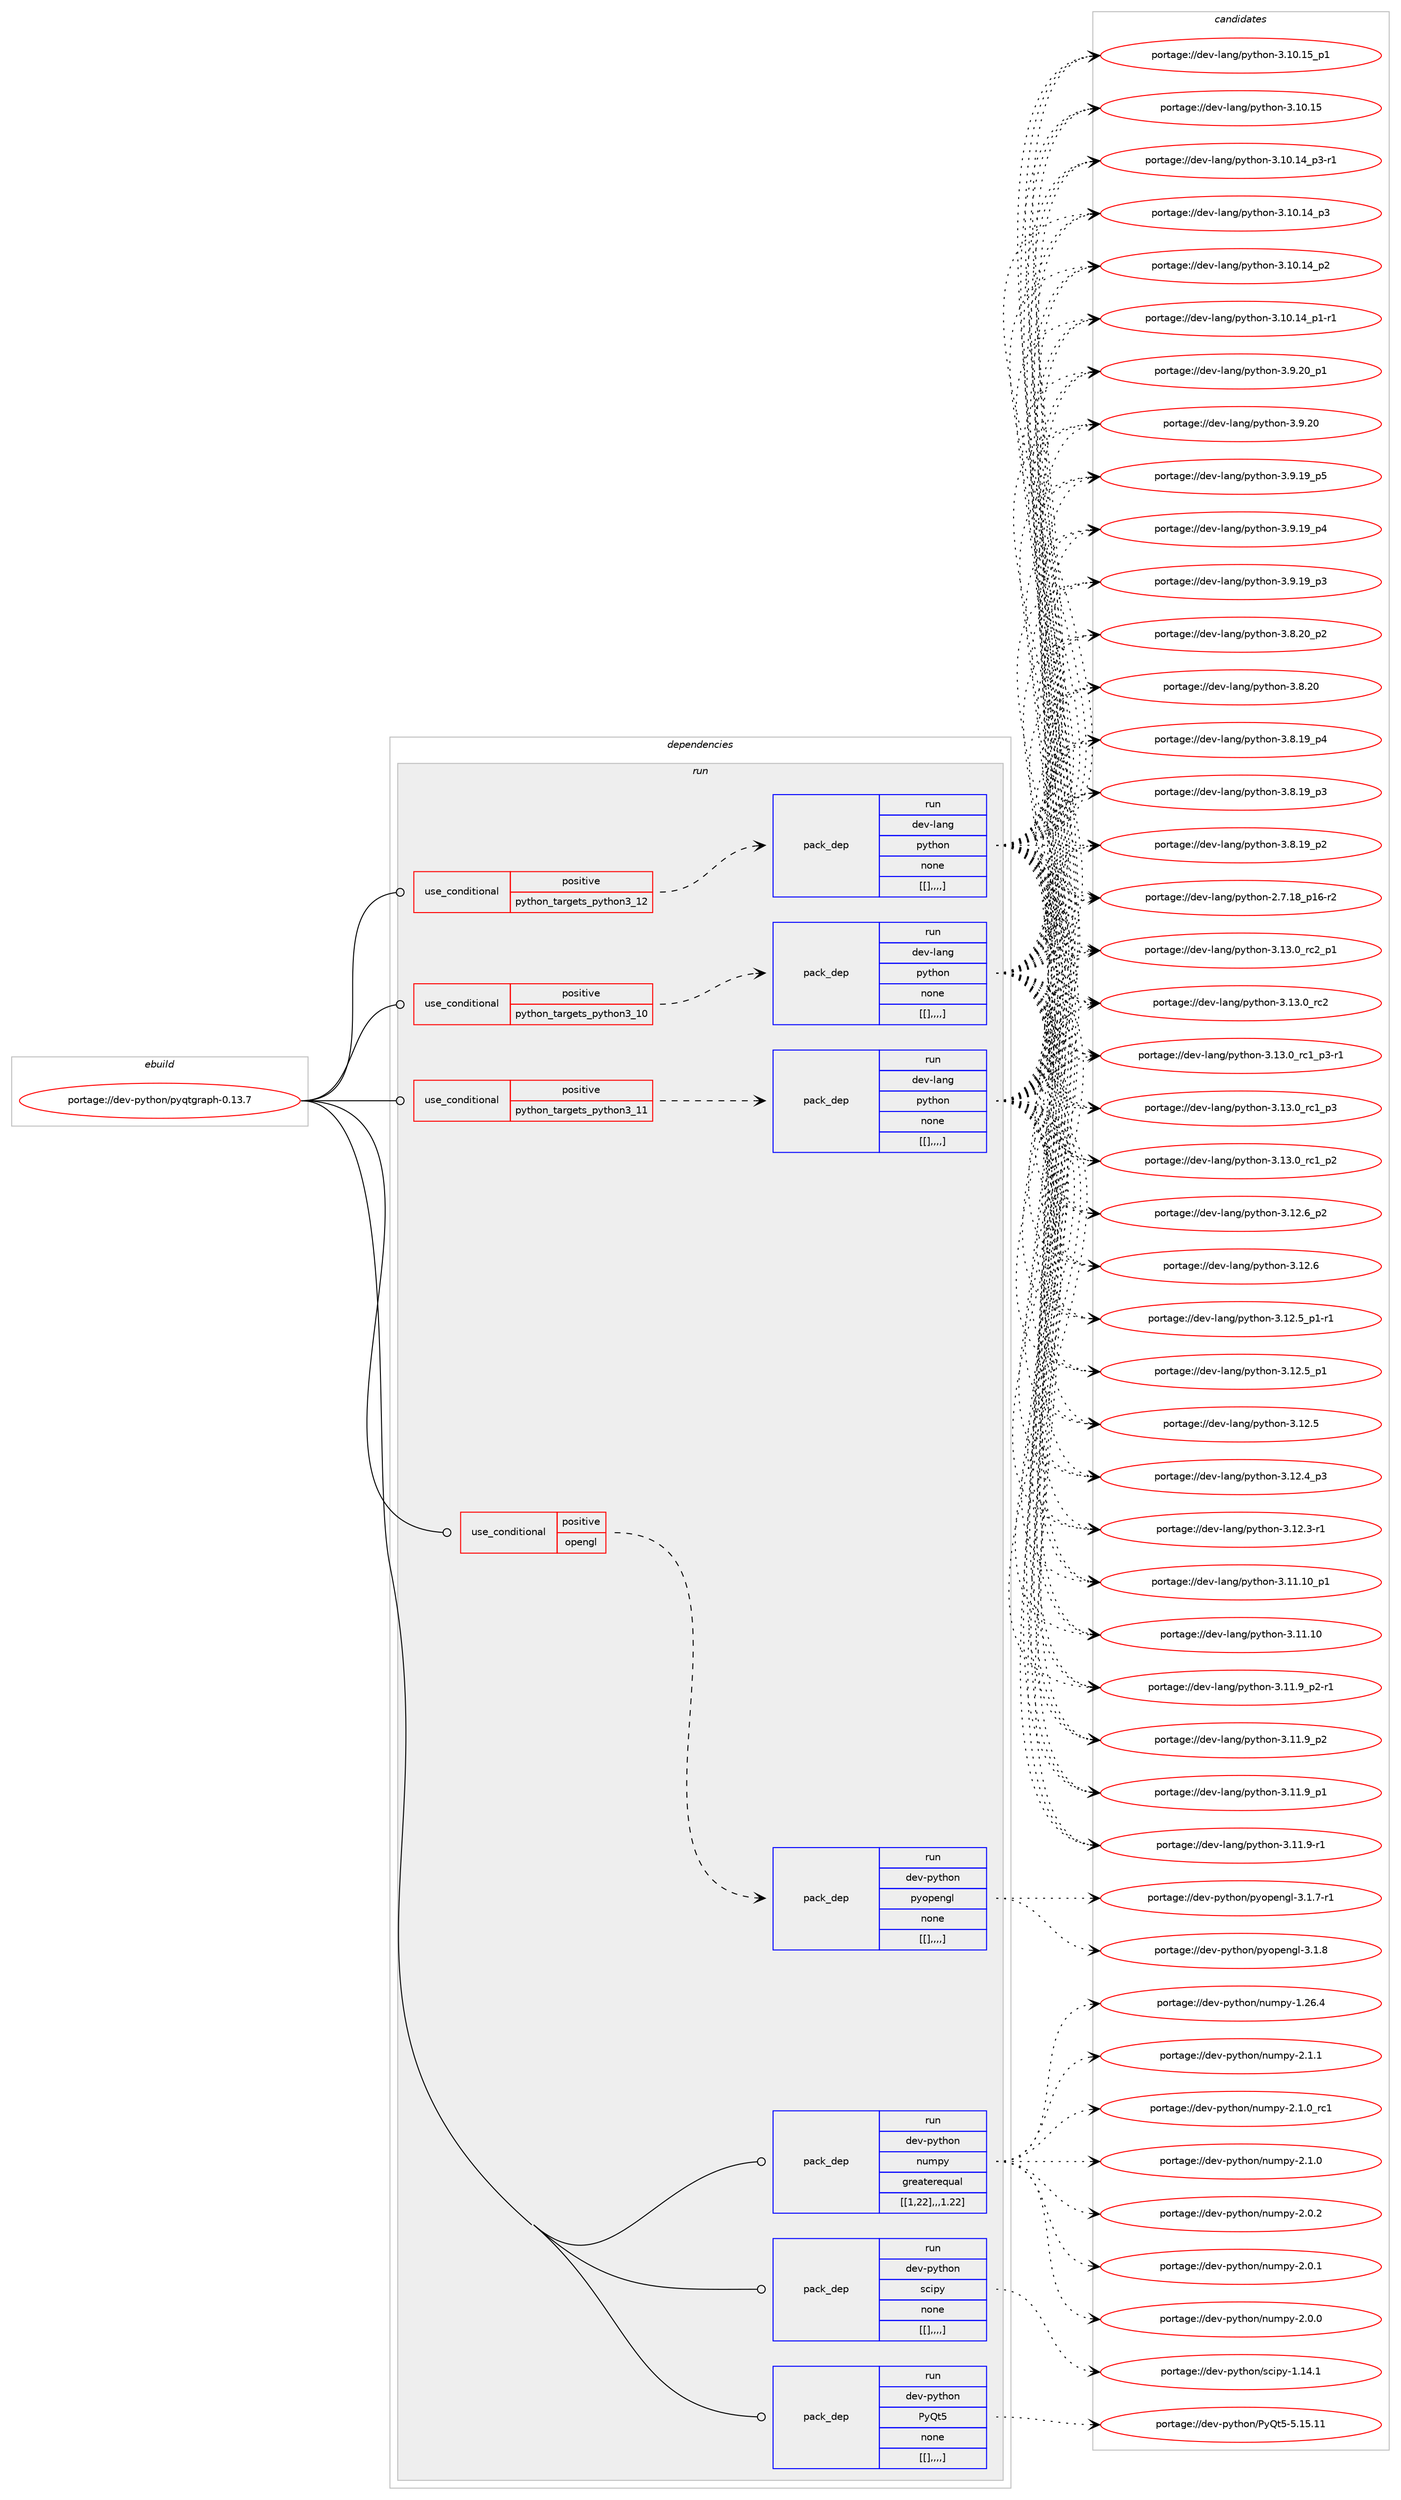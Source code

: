 digraph prolog {

# *************
# Graph options
# *************

newrank=true;
concentrate=true;
compound=true;
graph [rankdir=LR,fontname=Helvetica,fontsize=10,ranksep=1.5];#, ranksep=2.5, nodesep=0.2];
edge  [arrowhead=vee];
node  [fontname=Helvetica,fontsize=10];

# **********
# The ebuild
# **********

subgraph cluster_leftcol {
color=gray;
label=<<i>ebuild</i>>;
id [label="portage://dev-python/pyqtgraph-0.13.7", color=red, width=4, href="../dev-python/pyqtgraph-0.13.7.svg"];
}

# ****************
# The dependencies
# ****************

subgraph cluster_midcol {
color=gray;
label=<<i>dependencies</i>>;
subgraph cluster_compile {
fillcolor="#eeeeee";
style=filled;
label=<<i>compile</i>>;
}
subgraph cluster_compileandrun {
fillcolor="#eeeeee";
style=filled;
label=<<i>compile and run</i>>;
}
subgraph cluster_run {
fillcolor="#eeeeee";
style=filled;
label=<<i>run</i>>;
subgraph cond39082 {
dependency160963 [label=<<TABLE BORDER="0" CELLBORDER="1" CELLSPACING="0" CELLPADDING="4"><TR><TD ROWSPAN="3" CELLPADDING="10">use_conditional</TD></TR><TR><TD>positive</TD></TR><TR><TD>opengl</TD></TR></TABLE>>, shape=none, color=red];
subgraph pack120633 {
dependency160964 [label=<<TABLE BORDER="0" CELLBORDER="1" CELLSPACING="0" CELLPADDING="4" WIDTH="220"><TR><TD ROWSPAN="6" CELLPADDING="30">pack_dep</TD></TR><TR><TD WIDTH="110">run</TD></TR><TR><TD>dev-python</TD></TR><TR><TD>pyopengl</TD></TR><TR><TD>none</TD></TR><TR><TD>[[],,,,]</TD></TR></TABLE>>, shape=none, color=blue];
}
dependency160963:e -> dependency160964:w [weight=20,style="dashed",arrowhead="vee"];
}
id:e -> dependency160963:w [weight=20,style="solid",arrowhead="odot"];
subgraph cond39083 {
dependency160965 [label=<<TABLE BORDER="0" CELLBORDER="1" CELLSPACING="0" CELLPADDING="4"><TR><TD ROWSPAN="3" CELLPADDING="10">use_conditional</TD></TR><TR><TD>positive</TD></TR><TR><TD>python_targets_python3_10</TD></TR></TABLE>>, shape=none, color=red];
subgraph pack120634 {
dependency160966 [label=<<TABLE BORDER="0" CELLBORDER="1" CELLSPACING="0" CELLPADDING="4" WIDTH="220"><TR><TD ROWSPAN="6" CELLPADDING="30">pack_dep</TD></TR><TR><TD WIDTH="110">run</TD></TR><TR><TD>dev-lang</TD></TR><TR><TD>python</TD></TR><TR><TD>none</TD></TR><TR><TD>[[],,,,]</TD></TR></TABLE>>, shape=none, color=blue];
}
dependency160965:e -> dependency160966:w [weight=20,style="dashed",arrowhead="vee"];
}
id:e -> dependency160965:w [weight=20,style="solid",arrowhead="odot"];
subgraph cond39084 {
dependency160967 [label=<<TABLE BORDER="0" CELLBORDER="1" CELLSPACING="0" CELLPADDING="4"><TR><TD ROWSPAN="3" CELLPADDING="10">use_conditional</TD></TR><TR><TD>positive</TD></TR><TR><TD>python_targets_python3_11</TD></TR></TABLE>>, shape=none, color=red];
subgraph pack120635 {
dependency160968 [label=<<TABLE BORDER="0" CELLBORDER="1" CELLSPACING="0" CELLPADDING="4" WIDTH="220"><TR><TD ROWSPAN="6" CELLPADDING="30">pack_dep</TD></TR><TR><TD WIDTH="110">run</TD></TR><TR><TD>dev-lang</TD></TR><TR><TD>python</TD></TR><TR><TD>none</TD></TR><TR><TD>[[],,,,]</TD></TR></TABLE>>, shape=none, color=blue];
}
dependency160967:e -> dependency160968:w [weight=20,style="dashed",arrowhead="vee"];
}
id:e -> dependency160967:w [weight=20,style="solid",arrowhead="odot"];
subgraph cond39085 {
dependency160969 [label=<<TABLE BORDER="0" CELLBORDER="1" CELLSPACING="0" CELLPADDING="4"><TR><TD ROWSPAN="3" CELLPADDING="10">use_conditional</TD></TR><TR><TD>positive</TD></TR><TR><TD>python_targets_python3_12</TD></TR></TABLE>>, shape=none, color=red];
subgraph pack120636 {
dependency160970 [label=<<TABLE BORDER="0" CELLBORDER="1" CELLSPACING="0" CELLPADDING="4" WIDTH="220"><TR><TD ROWSPAN="6" CELLPADDING="30">pack_dep</TD></TR><TR><TD WIDTH="110">run</TD></TR><TR><TD>dev-lang</TD></TR><TR><TD>python</TD></TR><TR><TD>none</TD></TR><TR><TD>[[],,,,]</TD></TR></TABLE>>, shape=none, color=blue];
}
dependency160969:e -> dependency160970:w [weight=20,style="dashed",arrowhead="vee"];
}
id:e -> dependency160969:w [weight=20,style="solid",arrowhead="odot"];
subgraph pack120637 {
dependency160971 [label=<<TABLE BORDER="0" CELLBORDER="1" CELLSPACING="0" CELLPADDING="4" WIDTH="220"><TR><TD ROWSPAN="6" CELLPADDING="30">pack_dep</TD></TR><TR><TD WIDTH="110">run</TD></TR><TR><TD>dev-python</TD></TR><TR><TD>PyQt5</TD></TR><TR><TD>none</TD></TR><TR><TD>[[],,,,]</TD></TR></TABLE>>, shape=none, color=blue];
}
id:e -> dependency160971:w [weight=20,style="solid",arrowhead="odot"];
subgraph pack120638 {
dependency160972 [label=<<TABLE BORDER="0" CELLBORDER="1" CELLSPACING="0" CELLPADDING="4" WIDTH="220"><TR><TD ROWSPAN="6" CELLPADDING="30">pack_dep</TD></TR><TR><TD WIDTH="110">run</TD></TR><TR><TD>dev-python</TD></TR><TR><TD>numpy</TD></TR><TR><TD>greaterequal</TD></TR><TR><TD>[[1,22],,,1.22]</TD></TR></TABLE>>, shape=none, color=blue];
}
id:e -> dependency160972:w [weight=20,style="solid",arrowhead="odot"];
subgraph pack120639 {
dependency160973 [label=<<TABLE BORDER="0" CELLBORDER="1" CELLSPACING="0" CELLPADDING="4" WIDTH="220"><TR><TD ROWSPAN="6" CELLPADDING="30">pack_dep</TD></TR><TR><TD WIDTH="110">run</TD></TR><TR><TD>dev-python</TD></TR><TR><TD>scipy</TD></TR><TR><TD>none</TD></TR><TR><TD>[[],,,,]</TD></TR></TABLE>>, shape=none, color=blue];
}
id:e -> dependency160973:w [weight=20,style="solid",arrowhead="odot"];
}
}

# **************
# The candidates
# **************

subgraph cluster_choices {
rank=same;
color=gray;
label=<<i>candidates</i>>;

subgraph choice120633 {
color=black;
nodesep=1;
choice1001011184511212111610411111047112121111112101110103108455146494656 [label="portage://dev-python/pyopengl-3.1.8", color=red, width=4,href="../dev-python/pyopengl-3.1.8.svg"];
choice10010111845112121116104111110471121211111121011101031084551464946554511449 [label="portage://dev-python/pyopengl-3.1.7-r1", color=red, width=4,href="../dev-python/pyopengl-3.1.7-r1.svg"];
dependency160964:e -> choice1001011184511212111610411111047112121111112101110103108455146494656:w [style=dotted,weight="100"];
dependency160964:e -> choice10010111845112121116104111110471121211111121011101031084551464946554511449:w [style=dotted,weight="100"];
}
subgraph choice120634 {
color=black;
nodesep=1;
choice100101118451089711010347112121116104111110455146495146489511499509511249 [label="portage://dev-lang/python-3.13.0_rc2_p1", color=red, width=4,href="../dev-lang/python-3.13.0_rc2_p1.svg"];
choice10010111845108971101034711212111610411111045514649514648951149950 [label="portage://dev-lang/python-3.13.0_rc2", color=red, width=4,href="../dev-lang/python-3.13.0_rc2.svg"];
choice1001011184510897110103471121211161041111104551464951464895114994995112514511449 [label="portage://dev-lang/python-3.13.0_rc1_p3-r1", color=red, width=4,href="../dev-lang/python-3.13.0_rc1_p3-r1.svg"];
choice100101118451089711010347112121116104111110455146495146489511499499511251 [label="portage://dev-lang/python-3.13.0_rc1_p3", color=red, width=4,href="../dev-lang/python-3.13.0_rc1_p3.svg"];
choice100101118451089711010347112121116104111110455146495146489511499499511250 [label="portage://dev-lang/python-3.13.0_rc1_p2", color=red, width=4,href="../dev-lang/python-3.13.0_rc1_p2.svg"];
choice100101118451089711010347112121116104111110455146495046549511250 [label="portage://dev-lang/python-3.12.6_p2", color=red, width=4,href="../dev-lang/python-3.12.6_p2.svg"];
choice10010111845108971101034711212111610411111045514649504654 [label="portage://dev-lang/python-3.12.6", color=red, width=4,href="../dev-lang/python-3.12.6.svg"];
choice1001011184510897110103471121211161041111104551464950465395112494511449 [label="portage://dev-lang/python-3.12.5_p1-r1", color=red, width=4,href="../dev-lang/python-3.12.5_p1-r1.svg"];
choice100101118451089711010347112121116104111110455146495046539511249 [label="portage://dev-lang/python-3.12.5_p1", color=red, width=4,href="../dev-lang/python-3.12.5_p1.svg"];
choice10010111845108971101034711212111610411111045514649504653 [label="portage://dev-lang/python-3.12.5", color=red, width=4,href="../dev-lang/python-3.12.5.svg"];
choice100101118451089711010347112121116104111110455146495046529511251 [label="portage://dev-lang/python-3.12.4_p3", color=red, width=4,href="../dev-lang/python-3.12.4_p3.svg"];
choice100101118451089711010347112121116104111110455146495046514511449 [label="portage://dev-lang/python-3.12.3-r1", color=red, width=4,href="../dev-lang/python-3.12.3-r1.svg"];
choice10010111845108971101034711212111610411111045514649494649489511249 [label="portage://dev-lang/python-3.11.10_p1", color=red, width=4,href="../dev-lang/python-3.11.10_p1.svg"];
choice1001011184510897110103471121211161041111104551464949464948 [label="portage://dev-lang/python-3.11.10", color=red, width=4,href="../dev-lang/python-3.11.10.svg"];
choice1001011184510897110103471121211161041111104551464949465795112504511449 [label="portage://dev-lang/python-3.11.9_p2-r1", color=red, width=4,href="../dev-lang/python-3.11.9_p2-r1.svg"];
choice100101118451089711010347112121116104111110455146494946579511250 [label="portage://dev-lang/python-3.11.9_p2", color=red, width=4,href="../dev-lang/python-3.11.9_p2.svg"];
choice100101118451089711010347112121116104111110455146494946579511249 [label="portage://dev-lang/python-3.11.9_p1", color=red, width=4,href="../dev-lang/python-3.11.9_p1.svg"];
choice100101118451089711010347112121116104111110455146494946574511449 [label="portage://dev-lang/python-3.11.9-r1", color=red, width=4,href="../dev-lang/python-3.11.9-r1.svg"];
choice10010111845108971101034711212111610411111045514649484649539511249 [label="portage://dev-lang/python-3.10.15_p1", color=red, width=4,href="../dev-lang/python-3.10.15_p1.svg"];
choice1001011184510897110103471121211161041111104551464948464953 [label="portage://dev-lang/python-3.10.15", color=red, width=4,href="../dev-lang/python-3.10.15.svg"];
choice100101118451089711010347112121116104111110455146494846495295112514511449 [label="portage://dev-lang/python-3.10.14_p3-r1", color=red, width=4,href="../dev-lang/python-3.10.14_p3-r1.svg"];
choice10010111845108971101034711212111610411111045514649484649529511251 [label="portage://dev-lang/python-3.10.14_p3", color=red, width=4,href="../dev-lang/python-3.10.14_p3.svg"];
choice10010111845108971101034711212111610411111045514649484649529511250 [label="portage://dev-lang/python-3.10.14_p2", color=red, width=4,href="../dev-lang/python-3.10.14_p2.svg"];
choice100101118451089711010347112121116104111110455146494846495295112494511449 [label="portage://dev-lang/python-3.10.14_p1-r1", color=red, width=4,href="../dev-lang/python-3.10.14_p1-r1.svg"];
choice100101118451089711010347112121116104111110455146574650489511249 [label="portage://dev-lang/python-3.9.20_p1", color=red, width=4,href="../dev-lang/python-3.9.20_p1.svg"];
choice10010111845108971101034711212111610411111045514657465048 [label="portage://dev-lang/python-3.9.20", color=red, width=4,href="../dev-lang/python-3.9.20.svg"];
choice100101118451089711010347112121116104111110455146574649579511253 [label="portage://dev-lang/python-3.9.19_p5", color=red, width=4,href="../dev-lang/python-3.9.19_p5.svg"];
choice100101118451089711010347112121116104111110455146574649579511252 [label="portage://dev-lang/python-3.9.19_p4", color=red, width=4,href="../dev-lang/python-3.9.19_p4.svg"];
choice100101118451089711010347112121116104111110455146574649579511251 [label="portage://dev-lang/python-3.9.19_p3", color=red, width=4,href="../dev-lang/python-3.9.19_p3.svg"];
choice100101118451089711010347112121116104111110455146564650489511250 [label="portage://dev-lang/python-3.8.20_p2", color=red, width=4,href="../dev-lang/python-3.8.20_p2.svg"];
choice10010111845108971101034711212111610411111045514656465048 [label="portage://dev-lang/python-3.8.20", color=red, width=4,href="../dev-lang/python-3.8.20.svg"];
choice100101118451089711010347112121116104111110455146564649579511252 [label="portage://dev-lang/python-3.8.19_p4", color=red, width=4,href="../dev-lang/python-3.8.19_p4.svg"];
choice100101118451089711010347112121116104111110455146564649579511251 [label="portage://dev-lang/python-3.8.19_p3", color=red, width=4,href="../dev-lang/python-3.8.19_p3.svg"];
choice100101118451089711010347112121116104111110455146564649579511250 [label="portage://dev-lang/python-3.8.19_p2", color=red, width=4,href="../dev-lang/python-3.8.19_p2.svg"];
choice100101118451089711010347112121116104111110455046554649569511249544511450 [label="portage://dev-lang/python-2.7.18_p16-r2", color=red, width=4,href="../dev-lang/python-2.7.18_p16-r2.svg"];
dependency160966:e -> choice100101118451089711010347112121116104111110455146495146489511499509511249:w [style=dotted,weight="100"];
dependency160966:e -> choice10010111845108971101034711212111610411111045514649514648951149950:w [style=dotted,weight="100"];
dependency160966:e -> choice1001011184510897110103471121211161041111104551464951464895114994995112514511449:w [style=dotted,weight="100"];
dependency160966:e -> choice100101118451089711010347112121116104111110455146495146489511499499511251:w [style=dotted,weight="100"];
dependency160966:e -> choice100101118451089711010347112121116104111110455146495146489511499499511250:w [style=dotted,weight="100"];
dependency160966:e -> choice100101118451089711010347112121116104111110455146495046549511250:w [style=dotted,weight="100"];
dependency160966:e -> choice10010111845108971101034711212111610411111045514649504654:w [style=dotted,weight="100"];
dependency160966:e -> choice1001011184510897110103471121211161041111104551464950465395112494511449:w [style=dotted,weight="100"];
dependency160966:e -> choice100101118451089711010347112121116104111110455146495046539511249:w [style=dotted,weight="100"];
dependency160966:e -> choice10010111845108971101034711212111610411111045514649504653:w [style=dotted,weight="100"];
dependency160966:e -> choice100101118451089711010347112121116104111110455146495046529511251:w [style=dotted,weight="100"];
dependency160966:e -> choice100101118451089711010347112121116104111110455146495046514511449:w [style=dotted,weight="100"];
dependency160966:e -> choice10010111845108971101034711212111610411111045514649494649489511249:w [style=dotted,weight="100"];
dependency160966:e -> choice1001011184510897110103471121211161041111104551464949464948:w [style=dotted,weight="100"];
dependency160966:e -> choice1001011184510897110103471121211161041111104551464949465795112504511449:w [style=dotted,weight="100"];
dependency160966:e -> choice100101118451089711010347112121116104111110455146494946579511250:w [style=dotted,weight="100"];
dependency160966:e -> choice100101118451089711010347112121116104111110455146494946579511249:w [style=dotted,weight="100"];
dependency160966:e -> choice100101118451089711010347112121116104111110455146494946574511449:w [style=dotted,weight="100"];
dependency160966:e -> choice10010111845108971101034711212111610411111045514649484649539511249:w [style=dotted,weight="100"];
dependency160966:e -> choice1001011184510897110103471121211161041111104551464948464953:w [style=dotted,weight="100"];
dependency160966:e -> choice100101118451089711010347112121116104111110455146494846495295112514511449:w [style=dotted,weight="100"];
dependency160966:e -> choice10010111845108971101034711212111610411111045514649484649529511251:w [style=dotted,weight="100"];
dependency160966:e -> choice10010111845108971101034711212111610411111045514649484649529511250:w [style=dotted,weight="100"];
dependency160966:e -> choice100101118451089711010347112121116104111110455146494846495295112494511449:w [style=dotted,weight="100"];
dependency160966:e -> choice100101118451089711010347112121116104111110455146574650489511249:w [style=dotted,weight="100"];
dependency160966:e -> choice10010111845108971101034711212111610411111045514657465048:w [style=dotted,weight="100"];
dependency160966:e -> choice100101118451089711010347112121116104111110455146574649579511253:w [style=dotted,weight="100"];
dependency160966:e -> choice100101118451089711010347112121116104111110455146574649579511252:w [style=dotted,weight="100"];
dependency160966:e -> choice100101118451089711010347112121116104111110455146574649579511251:w [style=dotted,weight="100"];
dependency160966:e -> choice100101118451089711010347112121116104111110455146564650489511250:w [style=dotted,weight="100"];
dependency160966:e -> choice10010111845108971101034711212111610411111045514656465048:w [style=dotted,weight="100"];
dependency160966:e -> choice100101118451089711010347112121116104111110455146564649579511252:w [style=dotted,weight="100"];
dependency160966:e -> choice100101118451089711010347112121116104111110455146564649579511251:w [style=dotted,weight="100"];
dependency160966:e -> choice100101118451089711010347112121116104111110455146564649579511250:w [style=dotted,weight="100"];
dependency160966:e -> choice100101118451089711010347112121116104111110455046554649569511249544511450:w [style=dotted,weight="100"];
}
subgraph choice120635 {
color=black;
nodesep=1;
choice100101118451089711010347112121116104111110455146495146489511499509511249 [label="portage://dev-lang/python-3.13.0_rc2_p1", color=red, width=4,href="../dev-lang/python-3.13.0_rc2_p1.svg"];
choice10010111845108971101034711212111610411111045514649514648951149950 [label="portage://dev-lang/python-3.13.0_rc2", color=red, width=4,href="../dev-lang/python-3.13.0_rc2.svg"];
choice1001011184510897110103471121211161041111104551464951464895114994995112514511449 [label="portage://dev-lang/python-3.13.0_rc1_p3-r1", color=red, width=4,href="../dev-lang/python-3.13.0_rc1_p3-r1.svg"];
choice100101118451089711010347112121116104111110455146495146489511499499511251 [label="portage://dev-lang/python-3.13.0_rc1_p3", color=red, width=4,href="../dev-lang/python-3.13.0_rc1_p3.svg"];
choice100101118451089711010347112121116104111110455146495146489511499499511250 [label="portage://dev-lang/python-3.13.0_rc1_p2", color=red, width=4,href="../dev-lang/python-3.13.0_rc1_p2.svg"];
choice100101118451089711010347112121116104111110455146495046549511250 [label="portage://dev-lang/python-3.12.6_p2", color=red, width=4,href="../dev-lang/python-3.12.6_p2.svg"];
choice10010111845108971101034711212111610411111045514649504654 [label="portage://dev-lang/python-3.12.6", color=red, width=4,href="../dev-lang/python-3.12.6.svg"];
choice1001011184510897110103471121211161041111104551464950465395112494511449 [label="portage://dev-lang/python-3.12.5_p1-r1", color=red, width=4,href="../dev-lang/python-3.12.5_p1-r1.svg"];
choice100101118451089711010347112121116104111110455146495046539511249 [label="portage://dev-lang/python-3.12.5_p1", color=red, width=4,href="../dev-lang/python-3.12.5_p1.svg"];
choice10010111845108971101034711212111610411111045514649504653 [label="portage://dev-lang/python-3.12.5", color=red, width=4,href="../dev-lang/python-3.12.5.svg"];
choice100101118451089711010347112121116104111110455146495046529511251 [label="portage://dev-lang/python-3.12.4_p3", color=red, width=4,href="../dev-lang/python-3.12.4_p3.svg"];
choice100101118451089711010347112121116104111110455146495046514511449 [label="portage://dev-lang/python-3.12.3-r1", color=red, width=4,href="../dev-lang/python-3.12.3-r1.svg"];
choice10010111845108971101034711212111610411111045514649494649489511249 [label="portage://dev-lang/python-3.11.10_p1", color=red, width=4,href="../dev-lang/python-3.11.10_p1.svg"];
choice1001011184510897110103471121211161041111104551464949464948 [label="portage://dev-lang/python-3.11.10", color=red, width=4,href="../dev-lang/python-3.11.10.svg"];
choice1001011184510897110103471121211161041111104551464949465795112504511449 [label="portage://dev-lang/python-3.11.9_p2-r1", color=red, width=4,href="../dev-lang/python-3.11.9_p2-r1.svg"];
choice100101118451089711010347112121116104111110455146494946579511250 [label="portage://dev-lang/python-3.11.9_p2", color=red, width=4,href="../dev-lang/python-3.11.9_p2.svg"];
choice100101118451089711010347112121116104111110455146494946579511249 [label="portage://dev-lang/python-3.11.9_p1", color=red, width=4,href="../dev-lang/python-3.11.9_p1.svg"];
choice100101118451089711010347112121116104111110455146494946574511449 [label="portage://dev-lang/python-3.11.9-r1", color=red, width=4,href="../dev-lang/python-3.11.9-r1.svg"];
choice10010111845108971101034711212111610411111045514649484649539511249 [label="portage://dev-lang/python-3.10.15_p1", color=red, width=4,href="../dev-lang/python-3.10.15_p1.svg"];
choice1001011184510897110103471121211161041111104551464948464953 [label="portage://dev-lang/python-3.10.15", color=red, width=4,href="../dev-lang/python-3.10.15.svg"];
choice100101118451089711010347112121116104111110455146494846495295112514511449 [label="portage://dev-lang/python-3.10.14_p3-r1", color=red, width=4,href="../dev-lang/python-3.10.14_p3-r1.svg"];
choice10010111845108971101034711212111610411111045514649484649529511251 [label="portage://dev-lang/python-3.10.14_p3", color=red, width=4,href="../dev-lang/python-3.10.14_p3.svg"];
choice10010111845108971101034711212111610411111045514649484649529511250 [label="portage://dev-lang/python-3.10.14_p2", color=red, width=4,href="../dev-lang/python-3.10.14_p2.svg"];
choice100101118451089711010347112121116104111110455146494846495295112494511449 [label="portage://dev-lang/python-3.10.14_p1-r1", color=red, width=4,href="../dev-lang/python-3.10.14_p1-r1.svg"];
choice100101118451089711010347112121116104111110455146574650489511249 [label="portage://dev-lang/python-3.9.20_p1", color=red, width=4,href="../dev-lang/python-3.9.20_p1.svg"];
choice10010111845108971101034711212111610411111045514657465048 [label="portage://dev-lang/python-3.9.20", color=red, width=4,href="../dev-lang/python-3.9.20.svg"];
choice100101118451089711010347112121116104111110455146574649579511253 [label="portage://dev-lang/python-3.9.19_p5", color=red, width=4,href="../dev-lang/python-3.9.19_p5.svg"];
choice100101118451089711010347112121116104111110455146574649579511252 [label="portage://dev-lang/python-3.9.19_p4", color=red, width=4,href="../dev-lang/python-3.9.19_p4.svg"];
choice100101118451089711010347112121116104111110455146574649579511251 [label="portage://dev-lang/python-3.9.19_p3", color=red, width=4,href="../dev-lang/python-3.9.19_p3.svg"];
choice100101118451089711010347112121116104111110455146564650489511250 [label="portage://dev-lang/python-3.8.20_p2", color=red, width=4,href="../dev-lang/python-3.8.20_p2.svg"];
choice10010111845108971101034711212111610411111045514656465048 [label="portage://dev-lang/python-3.8.20", color=red, width=4,href="../dev-lang/python-3.8.20.svg"];
choice100101118451089711010347112121116104111110455146564649579511252 [label="portage://dev-lang/python-3.8.19_p4", color=red, width=4,href="../dev-lang/python-3.8.19_p4.svg"];
choice100101118451089711010347112121116104111110455146564649579511251 [label="portage://dev-lang/python-3.8.19_p3", color=red, width=4,href="../dev-lang/python-3.8.19_p3.svg"];
choice100101118451089711010347112121116104111110455146564649579511250 [label="portage://dev-lang/python-3.8.19_p2", color=red, width=4,href="../dev-lang/python-3.8.19_p2.svg"];
choice100101118451089711010347112121116104111110455046554649569511249544511450 [label="portage://dev-lang/python-2.7.18_p16-r2", color=red, width=4,href="../dev-lang/python-2.7.18_p16-r2.svg"];
dependency160968:e -> choice100101118451089711010347112121116104111110455146495146489511499509511249:w [style=dotted,weight="100"];
dependency160968:e -> choice10010111845108971101034711212111610411111045514649514648951149950:w [style=dotted,weight="100"];
dependency160968:e -> choice1001011184510897110103471121211161041111104551464951464895114994995112514511449:w [style=dotted,weight="100"];
dependency160968:e -> choice100101118451089711010347112121116104111110455146495146489511499499511251:w [style=dotted,weight="100"];
dependency160968:e -> choice100101118451089711010347112121116104111110455146495146489511499499511250:w [style=dotted,weight="100"];
dependency160968:e -> choice100101118451089711010347112121116104111110455146495046549511250:w [style=dotted,weight="100"];
dependency160968:e -> choice10010111845108971101034711212111610411111045514649504654:w [style=dotted,weight="100"];
dependency160968:e -> choice1001011184510897110103471121211161041111104551464950465395112494511449:w [style=dotted,weight="100"];
dependency160968:e -> choice100101118451089711010347112121116104111110455146495046539511249:w [style=dotted,weight="100"];
dependency160968:e -> choice10010111845108971101034711212111610411111045514649504653:w [style=dotted,weight="100"];
dependency160968:e -> choice100101118451089711010347112121116104111110455146495046529511251:w [style=dotted,weight="100"];
dependency160968:e -> choice100101118451089711010347112121116104111110455146495046514511449:w [style=dotted,weight="100"];
dependency160968:e -> choice10010111845108971101034711212111610411111045514649494649489511249:w [style=dotted,weight="100"];
dependency160968:e -> choice1001011184510897110103471121211161041111104551464949464948:w [style=dotted,weight="100"];
dependency160968:e -> choice1001011184510897110103471121211161041111104551464949465795112504511449:w [style=dotted,weight="100"];
dependency160968:e -> choice100101118451089711010347112121116104111110455146494946579511250:w [style=dotted,weight="100"];
dependency160968:e -> choice100101118451089711010347112121116104111110455146494946579511249:w [style=dotted,weight="100"];
dependency160968:e -> choice100101118451089711010347112121116104111110455146494946574511449:w [style=dotted,weight="100"];
dependency160968:e -> choice10010111845108971101034711212111610411111045514649484649539511249:w [style=dotted,weight="100"];
dependency160968:e -> choice1001011184510897110103471121211161041111104551464948464953:w [style=dotted,weight="100"];
dependency160968:e -> choice100101118451089711010347112121116104111110455146494846495295112514511449:w [style=dotted,weight="100"];
dependency160968:e -> choice10010111845108971101034711212111610411111045514649484649529511251:w [style=dotted,weight="100"];
dependency160968:e -> choice10010111845108971101034711212111610411111045514649484649529511250:w [style=dotted,weight="100"];
dependency160968:e -> choice100101118451089711010347112121116104111110455146494846495295112494511449:w [style=dotted,weight="100"];
dependency160968:e -> choice100101118451089711010347112121116104111110455146574650489511249:w [style=dotted,weight="100"];
dependency160968:e -> choice10010111845108971101034711212111610411111045514657465048:w [style=dotted,weight="100"];
dependency160968:e -> choice100101118451089711010347112121116104111110455146574649579511253:w [style=dotted,weight="100"];
dependency160968:e -> choice100101118451089711010347112121116104111110455146574649579511252:w [style=dotted,weight="100"];
dependency160968:e -> choice100101118451089711010347112121116104111110455146574649579511251:w [style=dotted,weight="100"];
dependency160968:e -> choice100101118451089711010347112121116104111110455146564650489511250:w [style=dotted,weight="100"];
dependency160968:e -> choice10010111845108971101034711212111610411111045514656465048:w [style=dotted,weight="100"];
dependency160968:e -> choice100101118451089711010347112121116104111110455146564649579511252:w [style=dotted,weight="100"];
dependency160968:e -> choice100101118451089711010347112121116104111110455146564649579511251:w [style=dotted,weight="100"];
dependency160968:e -> choice100101118451089711010347112121116104111110455146564649579511250:w [style=dotted,weight="100"];
dependency160968:e -> choice100101118451089711010347112121116104111110455046554649569511249544511450:w [style=dotted,weight="100"];
}
subgraph choice120636 {
color=black;
nodesep=1;
choice100101118451089711010347112121116104111110455146495146489511499509511249 [label="portage://dev-lang/python-3.13.0_rc2_p1", color=red, width=4,href="../dev-lang/python-3.13.0_rc2_p1.svg"];
choice10010111845108971101034711212111610411111045514649514648951149950 [label="portage://dev-lang/python-3.13.0_rc2", color=red, width=4,href="../dev-lang/python-3.13.0_rc2.svg"];
choice1001011184510897110103471121211161041111104551464951464895114994995112514511449 [label="portage://dev-lang/python-3.13.0_rc1_p3-r1", color=red, width=4,href="../dev-lang/python-3.13.0_rc1_p3-r1.svg"];
choice100101118451089711010347112121116104111110455146495146489511499499511251 [label="portage://dev-lang/python-3.13.0_rc1_p3", color=red, width=4,href="../dev-lang/python-3.13.0_rc1_p3.svg"];
choice100101118451089711010347112121116104111110455146495146489511499499511250 [label="portage://dev-lang/python-3.13.0_rc1_p2", color=red, width=4,href="../dev-lang/python-3.13.0_rc1_p2.svg"];
choice100101118451089711010347112121116104111110455146495046549511250 [label="portage://dev-lang/python-3.12.6_p2", color=red, width=4,href="../dev-lang/python-3.12.6_p2.svg"];
choice10010111845108971101034711212111610411111045514649504654 [label="portage://dev-lang/python-3.12.6", color=red, width=4,href="../dev-lang/python-3.12.6.svg"];
choice1001011184510897110103471121211161041111104551464950465395112494511449 [label="portage://dev-lang/python-3.12.5_p1-r1", color=red, width=4,href="../dev-lang/python-3.12.5_p1-r1.svg"];
choice100101118451089711010347112121116104111110455146495046539511249 [label="portage://dev-lang/python-3.12.5_p1", color=red, width=4,href="../dev-lang/python-3.12.5_p1.svg"];
choice10010111845108971101034711212111610411111045514649504653 [label="portage://dev-lang/python-3.12.5", color=red, width=4,href="../dev-lang/python-3.12.5.svg"];
choice100101118451089711010347112121116104111110455146495046529511251 [label="portage://dev-lang/python-3.12.4_p3", color=red, width=4,href="../dev-lang/python-3.12.4_p3.svg"];
choice100101118451089711010347112121116104111110455146495046514511449 [label="portage://dev-lang/python-3.12.3-r1", color=red, width=4,href="../dev-lang/python-3.12.3-r1.svg"];
choice10010111845108971101034711212111610411111045514649494649489511249 [label="portage://dev-lang/python-3.11.10_p1", color=red, width=4,href="../dev-lang/python-3.11.10_p1.svg"];
choice1001011184510897110103471121211161041111104551464949464948 [label="portage://dev-lang/python-3.11.10", color=red, width=4,href="../dev-lang/python-3.11.10.svg"];
choice1001011184510897110103471121211161041111104551464949465795112504511449 [label="portage://dev-lang/python-3.11.9_p2-r1", color=red, width=4,href="../dev-lang/python-3.11.9_p2-r1.svg"];
choice100101118451089711010347112121116104111110455146494946579511250 [label="portage://dev-lang/python-3.11.9_p2", color=red, width=4,href="../dev-lang/python-3.11.9_p2.svg"];
choice100101118451089711010347112121116104111110455146494946579511249 [label="portage://dev-lang/python-3.11.9_p1", color=red, width=4,href="../dev-lang/python-3.11.9_p1.svg"];
choice100101118451089711010347112121116104111110455146494946574511449 [label="portage://dev-lang/python-3.11.9-r1", color=red, width=4,href="../dev-lang/python-3.11.9-r1.svg"];
choice10010111845108971101034711212111610411111045514649484649539511249 [label="portage://dev-lang/python-3.10.15_p1", color=red, width=4,href="../dev-lang/python-3.10.15_p1.svg"];
choice1001011184510897110103471121211161041111104551464948464953 [label="portage://dev-lang/python-3.10.15", color=red, width=4,href="../dev-lang/python-3.10.15.svg"];
choice100101118451089711010347112121116104111110455146494846495295112514511449 [label="portage://dev-lang/python-3.10.14_p3-r1", color=red, width=4,href="../dev-lang/python-3.10.14_p3-r1.svg"];
choice10010111845108971101034711212111610411111045514649484649529511251 [label="portage://dev-lang/python-3.10.14_p3", color=red, width=4,href="../dev-lang/python-3.10.14_p3.svg"];
choice10010111845108971101034711212111610411111045514649484649529511250 [label="portage://dev-lang/python-3.10.14_p2", color=red, width=4,href="../dev-lang/python-3.10.14_p2.svg"];
choice100101118451089711010347112121116104111110455146494846495295112494511449 [label="portage://dev-lang/python-3.10.14_p1-r1", color=red, width=4,href="../dev-lang/python-3.10.14_p1-r1.svg"];
choice100101118451089711010347112121116104111110455146574650489511249 [label="portage://dev-lang/python-3.9.20_p1", color=red, width=4,href="../dev-lang/python-3.9.20_p1.svg"];
choice10010111845108971101034711212111610411111045514657465048 [label="portage://dev-lang/python-3.9.20", color=red, width=4,href="../dev-lang/python-3.9.20.svg"];
choice100101118451089711010347112121116104111110455146574649579511253 [label="portage://dev-lang/python-3.9.19_p5", color=red, width=4,href="../dev-lang/python-3.9.19_p5.svg"];
choice100101118451089711010347112121116104111110455146574649579511252 [label="portage://dev-lang/python-3.9.19_p4", color=red, width=4,href="../dev-lang/python-3.9.19_p4.svg"];
choice100101118451089711010347112121116104111110455146574649579511251 [label="portage://dev-lang/python-3.9.19_p3", color=red, width=4,href="../dev-lang/python-3.9.19_p3.svg"];
choice100101118451089711010347112121116104111110455146564650489511250 [label="portage://dev-lang/python-3.8.20_p2", color=red, width=4,href="../dev-lang/python-3.8.20_p2.svg"];
choice10010111845108971101034711212111610411111045514656465048 [label="portage://dev-lang/python-3.8.20", color=red, width=4,href="../dev-lang/python-3.8.20.svg"];
choice100101118451089711010347112121116104111110455146564649579511252 [label="portage://dev-lang/python-3.8.19_p4", color=red, width=4,href="../dev-lang/python-3.8.19_p4.svg"];
choice100101118451089711010347112121116104111110455146564649579511251 [label="portage://dev-lang/python-3.8.19_p3", color=red, width=4,href="../dev-lang/python-3.8.19_p3.svg"];
choice100101118451089711010347112121116104111110455146564649579511250 [label="portage://dev-lang/python-3.8.19_p2", color=red, width=4,href="../dev-lang/python-3.8.19_p2.svg"];
choice100101118451089711010347112121116104111110455046554649569511249544511450 [label="portage://dev-lang/python-2.7.18_p16-r2", color=red, width=4,href="../dev-lang/python-2.7.18_p16-r2.svg"];
dependency160970:e -> choice100101118451089711010347112121116104111110455146495146489511499509511249:w [style=dotted,weight="100"];
dependency160970:e -> choice10010111845108971101034711212111610411111045514649514648951149950:w [style=dotted,weight="100"];
dependency160970:e -> choice1001011184510897110103471121211161041111104551464951464895114994995112514511449:w [style=dotted,weight="100"];
dependency160970:e -> choice100101118451089711010347112121116104111110455146495146489511499499511251:w [style=dotted,weight="100"];
dependency160970:e -> choice100101118451089711010347112121116104111110455146495146489511499499511250:w [style=dotted,weight="100"];
dependency160970:e -> choice100101118451089711010347112121116104111110455146495046549511250:w [style=dotted,weight="100"];
dependency160970:e -> choice10010111845108971101034711212111610411111045514649504654:w [style=dotted,weight="100"];
dependency160970:e -> choice1001011184510897110103471121211161041111104551464950465395112494511449:w [style=dotted,weight="100"];
dependency160970:e -> choice100101118451089711010347112121116104111110455146495046539511249:w [style=dotted,weight="100"];
dependency160970:e -> choice10010111845108971101034711212111610411111045514649504653:w [style=dotted,weight="100"];
dependency160970:e -> choice100101118451089711010347112121116104111110455146495046529511251:w [style=dotted,weight="100"];
dependency160970:e -> choice100101118451089711010347112121116104111110455146495046514511449:w [style=dotted,weight="100"];
dependency160970:e -> choice10010111845108971101034711212111610411111045514649494649489511249:w [style=dotted,weight="100"];
dependency160970:e -> choice1001011184510897110103471121211161041111104551464949464948:w [style=dotted,weight="100"];
dependency160970:e -> choice1001011184510897110103471121211161041111104551464949465795112504511449:w [style=dotted,weight="100"];
dependency160970:e -> choice100101118451089711010347112121116104111110455146494946579511250:w [style=dotted,weight="100"];
dependency160970:e -> choice100101118451089711010347112121116104111110455146494946579511249:w [style=dotted,weight="100"];
dependency160970:e -> choice100101118451089711010347112121116104111110455146494946574511449:w [style=dotted,weight="100"];
dependency160970:e -> choice10010111845108971101034711212111610411111045514649484649539511249:w [style=dotted,weight="100"];
dependency160970:e -> choice1001011184510897110103471121211161041111104551464948464953:w [style=dotted,weight="100"];
dependency160970:e -> choice100101118451089711010347112121116104111110455146494846495295112514511449:w [style=dotted,weight="100"];
dependency160970:e -> choice10010111845108971101034711212111610411111045514649484649529511251:w [style=dotted,weight="100"];
dependency160970:e -> choice10010111845108971101034711212111610411111045514649484649529511250:w [style=dotted,weight="100"];
dependency160970:e -> choice100101118451089711010347112121116104111110455146494846495295112494511449:w [style=dotted,weight="100"];
dependency160970:e -> choice100101118451089711010347112121116104111110455146574650489511249:w [style=dotted,weight="100"];
dependency160970:e -> choice10010111845108971101034711212111610411111045514657465048:w [style=dotted,weight="100"];
dependency160970:e -> choice100101118451089711010347112121116104111110455146574649579511253:w [style=dotted,weight="100"];
dependency160970:e -> choice100101118451089711010347112121116104111110455146574649579511252:w [style=dotted,weight="100"];
dependency160970:e -> choice100101118451089711010347112121116104111110455146574649579511251:w [style=dotted,weight="100"];
dependency160970:e -> choice100101118451089711010347112121116104111110455146564650489511250:w [style=dotted,weight="100"];
dependency160970:e -> choice10010111845108971101034711212111610411111045514656465048:w [style=dotted,weight="100"];
dependency160970:e -> choice100101118451089711010347112121116104111110455146564649579511252:w [style=dotted,weight="100"];
dependency160970:e -> choice100101118451089711010347112121116104111110455146564649579511251:w [style=dotted,weight="100"];
dependency160970:e -> choice100101118451089711010347112121116104111110455146564649579511250:w [style=dotted,weight="100"];
dependency160970:e -> choice100101118451089711010347112121116104111110455046554649569511249544511450:w [style=dotted,weight="100"];
}
subgraph choice120637 {
color=black;
nodesep=1;
choice10010111845112121116104111110478012181116534553464953464949 [label="portage://dev-python/PyQt5-5.15.11", color=red, width=4,href="../dev-python/PyQt5-5.15.11.svg"];
dependency160971:e -> choice10010111845112121116104111110478012181116534553464953464949:w [style=dotted,weight="100"];
}
subgraph choice120638 {
color=black;
nodesep=1;
choice1001011184511212111610411111047110117109112121455046494649 [label="portage://dev-python/numpy-2.1.1", color=red, width=4,href="../dev-python/numpy-2.1.1.svg"];
choice1001011184511212111610411111047110117109112121455046494648951149949 [label="portage://dev-python/numpy-2.1.0_rc1", color=red, width=4,href="../dev-python/numpy-2.1.0_rc1.svg"];
choice1001011184511212111610411111047110117109112121455046494648 [label="portage://dev-python/numpy-2.1.0", color=red, width=4,href="../dev-python/numpy-2.1.0.svg"];
choice1001011184511212111610411111047110117109112121455046484650 [label="portage://dev-python/numpy-2.0.2", color=red, width=4,href="../dev-python/numpy-2.0.2.svg"];
choice1001011184511212111610411111047110117109112121455046484649 [label="portage://dev-python/numpy-2.0.1", color=red, width=4,href="../dev-python/numpy-2.0.1.svg"];
choice1001011184511212111610411111047110117109112121455046484648 [label="portage://dev-python/numpy-2.0.0", color=red, width=4,href="../dev-python/numpy-2.0.0.svg"];
choice100101118451121211161041111104711011710911212145494650544652 [label="portage://dev-python/numpy-1.26.4", color=red, width=4,href="../dev-python/numpy-1.26.4.svg"];
dependency160972:e -> choice1001011184511212111610411111047110117109112121455046494649:w [style=dotted,weight="100"];
dependency160972:e -> choice1001011184511212111610411111047110117109112121455046494648951149949:w [style=dotted,weight="100"];
dependency160972:e -> choice1001011184511212111610411111047110117109112121455046494648:w [style=dotted,weight="100"];
dependency160972:e -> choice1001011184511212111610411111047110117109112121455046484650:w [style=dotted,weight="100"];
dependency160972:e -> choice1001011184511212111610411111047110117109112121455046484649:w [style=dotted,weight="100"];
dependency160972:e -> choice1001011184511212111610411111047110117109112121455046484648:w [style=dotted,weight="100"];
dependency160972:e -> choice100101118451121211161041111104711011710911212145494650544652:w [style=dotted,weight="100"];
}
subgraph choice120639 {
color=black;
nodesep=1;
choice10010111845112121116104111110471159910511212145494649524649 [label="portage://dev-python/scipy-1.14.1", color=red, width=4,href="../dev-python/scipy-1.14.1.svg"];
dependency160973:e -> choice10010111845112121116104111110471159910511212145494649524649:w [style=dotted,weight="100"];
}
}

}
